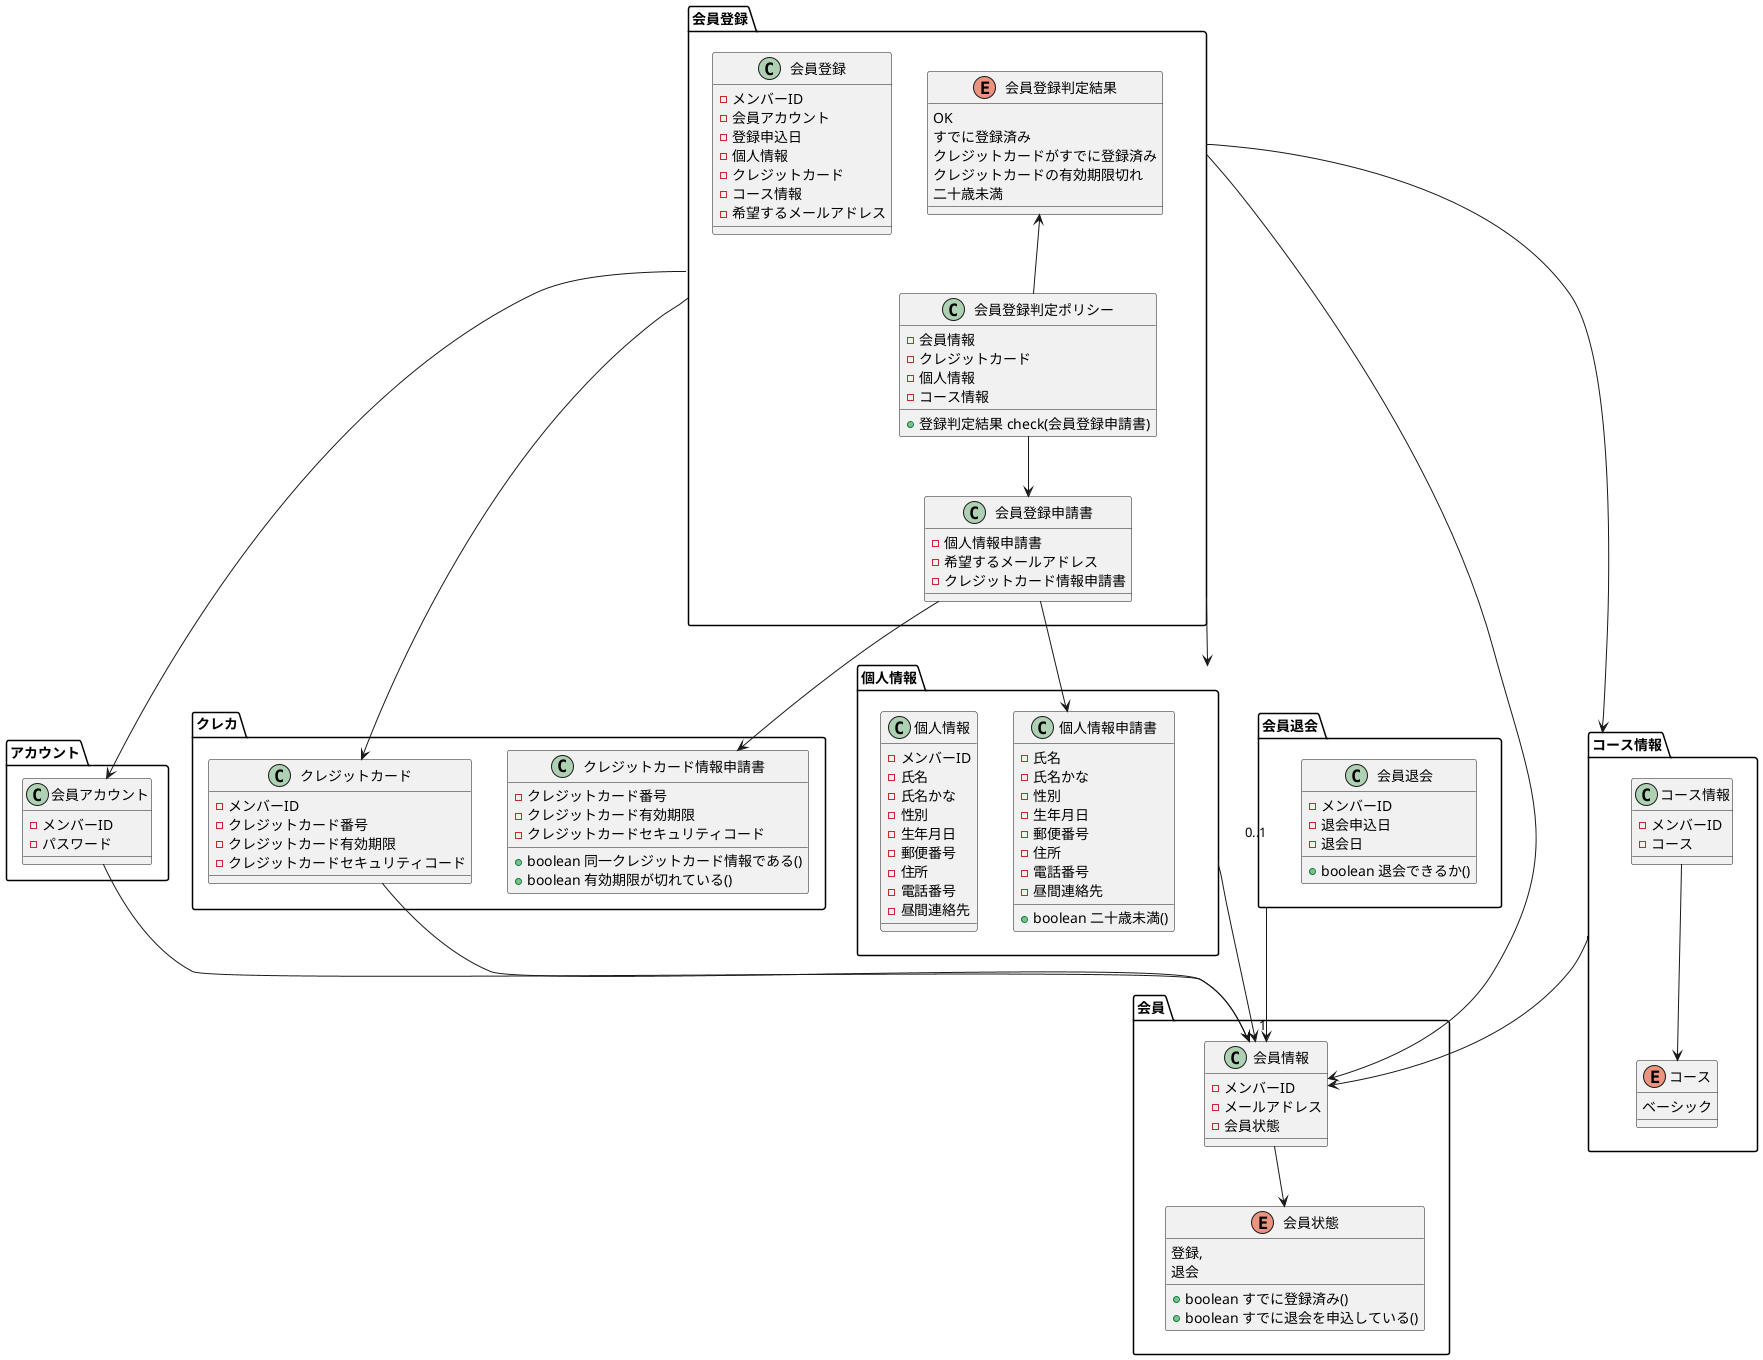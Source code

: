 @startuml

package 会員 {
  class 会員情報 {
    - メンバーID
    - メールアドレス
    - 会員状態
  }

  enum 会員状態 {
    登録,
    退会
    + boolean すでに登録済み()
    + boolean すでに退会を申込している()
  }
}
package アカウント {
  class 会員アカウント {
    - メンバーID
    - パスワード
    }
}

  package 会員登録 {
    class 会員登録申請書 {
      - 個人情報申請書
      - 希望するメールアドレス
      - クレジットカード情報申請書
    }

    class 会員登録 {
      - メンバーID
      - 会員アカウント
      - 登録申込日
      - 個人情報
      - クレジットカード
      - コース情報
      - 希望するメールアドレス
    }

    class 会員登録判定ポリシー {
      - 会員情報
      - クレジットカード
      - 個人情報
      - コース情報
      + 登録判定結果 check(会員登録申請書)
    }

    enum 会員登録判定結果 {
        OK
        すでに登録済み
        クレジットカードがすでに登録済み
        クレジットカードの有効期限切れ
        二十歳未満
    }

    会員登録判定ポリシー -u-> 会員登録判定結果
  }

  package 会員退会 {
    class 会員退会 {
      - メンバーID
      - 退会申込日
      - 退会日
      + boolean 退会できるか()
    }
  }

package コース情報 {
  class コース情報 {
    - メンバーID
    - コース
  }

  enum コース {
    ベーシック
  }

  コース情報 --> コース
}

package クレカ {
  class クレジットカード情報申請書 {
    - クレジットカード番号
    - クレジットカード有効期限
    - クレジットカードセキュリティコード
    + boolean 同一クレジットカード情報である()
    + boolean 有効期限が切れている()
    }
  class クレジットカード {
    - メンバーID
    - クレジットカード番号
    - クレジットカード有効期限
    - クレジットカードセキュリティコード
    }
}

package 個人情報 {
  class 個人情報申請書 {
    - 氏名
    - 氏名かな
    - 性別
    - 生年月日
    - 郵便番号
    - 住所
    - 電話番号
    - 昼間連絡先
    + boolean 二十歳未満()
  }
  class 個人情報 {
    - メンバーID
    - 氏名
    - 氏名かな
    - 性別
    - 生年月日
    - 郵便番号
    - 住所
    - 電話番号
    - 昼間連絡先
  }
}

会員登録申請書 --> 個人情報申請書
会員登録申請書 --> クレジットカード情報申請書

会員登録 ----> 会員アカウント
会員登録 ----> 個人情報
会員登録 ----> クレジットカード
会員登録 ----> コース情報

個人情報  --> 会員情報
クレジットカード --> 会員情報
会員退会 "0..1" --> "1" 会員情報
会員アカウント --> 会員情報
会員登録 --> 会員情報
コース情報 --> 会員情報

会員情報 --> 会員状態

会員登録判定ポリシー --> 会員登録申請書

会員 -[hidden]--> コース

@enduml

